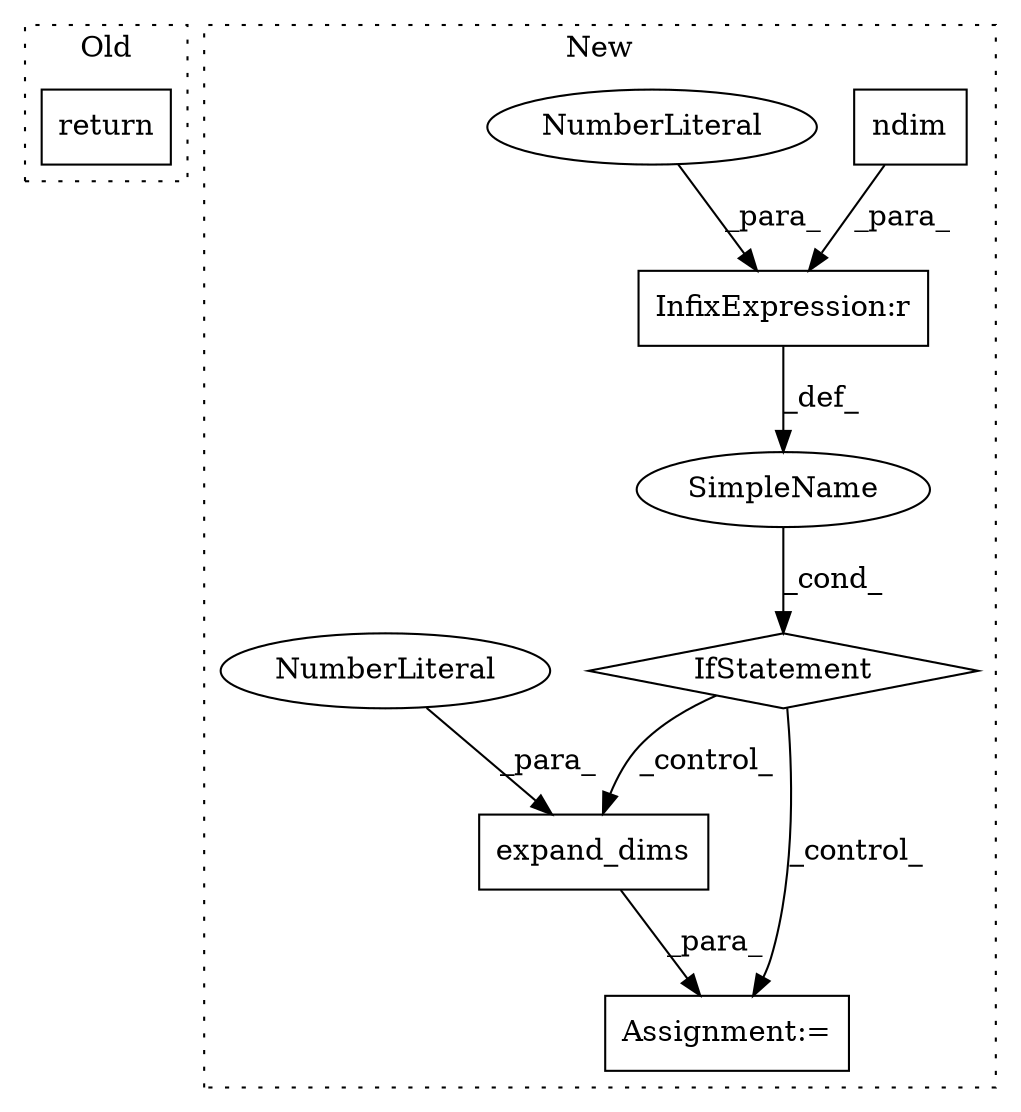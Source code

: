 digraph G {
subgraph cluster0 {
1 [label="return" a="41" s="2696" l="7" shape="box"];
label = "Old";
style="dotted";
}
subgraph cluster1 {
2 [label="ndim" a="32" s="2851,2857" l="5,1" shape="box"];
3 [label="InfixExpression:r" a="27" s="2858" l="4" shape="box"];
4 [label="NumberLiteral" a="34" s="2862" l="1" shape="ellipse"];
5 [label="expand_dims" a="32" s="3118,3139" l="12,1" shape="box"];
6 [label="IfStatement" a="25" s="2828,2864" l="4,2" shape="diamond"];
7 [label="NumberLiteral" a="34" s="3138" l="1" shape="ellipse"];
8 [label="SimpleName" a="42" s="" l="" shape="ellipse"];
9 [label="Assignment:=" a="7" s="3117" l="1" shape="box"];
label = "New";
style="dotted";
}
2 -> 3 [label="_para_"];
3 -> 8 [label="_def_"];
4 -> 3 [label="_para_"];
5 -> 9 [label="_para_"];
6 -> 5 [label="_control_"];
6 -> 9 [label="_control_"];
7 -> 5 [label="_para_"];
8 -> 6 [label="_cond_"];
}